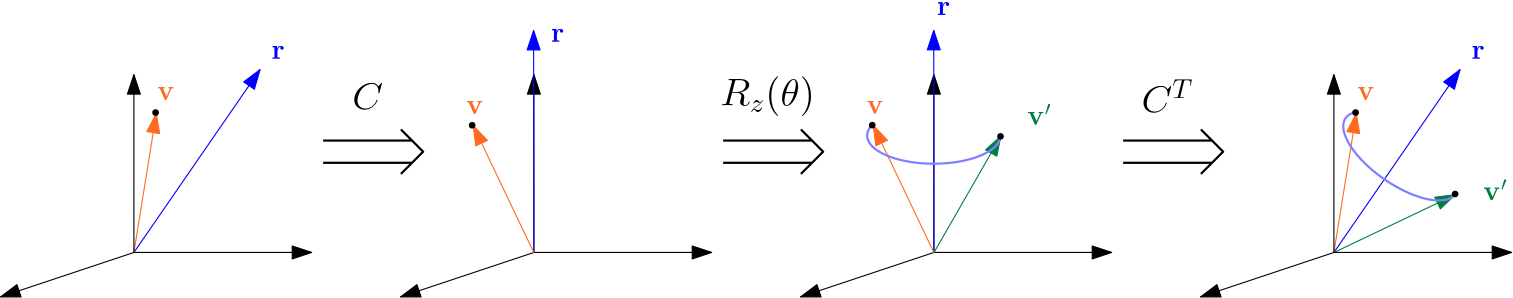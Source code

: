 <?xml version="1.0"?>
<!DOCTYPE ipe SYSTEM "ipe.dtd">
<ipe version="70218" creator="Ipe 7.2.28">
<info created="D:20251022184044" modified="D:20251022184300"/>
<ipestyle name="basic">
<symbol name="arrow/arc(spx)">
<path stroke="sym-stroke" fill="sym-stroke" pen="sym-pen">
0 0 m
-1 0.333 l
-1 -0.333 l
h
</path>
</symbol>
<symbol name="arrow/farc(spx)">
<path stroke="sym-stroke" fill="white" pen="sym-pen">
0 0 m
-1 0.333 l
-1 -0.333 l
h
</path>
</symbol>
<symbol name="arrow/ptarc(spx)">
<path stroke="sym-stroke" fill="sym-stroke" pen="sym-pen">
0 0 m
-1 0.333 l
-0.8 0 l
-1 -0.333 l
h
</path>
</symbol>
<symbol name="arrow/fptarc(spx)">
<path stroke="sym-stroke" fill="white" pen="sym-pen">
0 0 m
-1 0.333 l
-0.8 0 l
-1 -0.333 l
h
</path>
</symbol>
<symbol name="mark/circle(sx)" transformations="translations">
<path fill="sym-stroke">
0.6 0 0 0.6 0 0 e
0.4 0 0 0.4 0 0 e
</path>
</symbol>
<symbol name="mark/disk(sx)" transformations="translations">
<path fill="sym-stroke">
0.6 0 0 0.6 0 0 e
</path>
</symbol>
<symbol name="mark/fdisk(sfx)" transformations="translations">
<group>
<path fill="sym-fill">
0.5 0 0 0.5 0 0 e
</path>
<path fill="sym-stroke" fillrule="eofill">
0.6 0 0 0.6 0 0 e
0.4 0 0 0.4 0 0 e
</path>
</group>
</symbol>
<symbol name="mark/box(sx)" transformations="translations">
<path fill="sym-stroke" fillrule="eofill">
-0.6 -0.6 m
0.6 -0.6 l
0.6 0.6 l
-0.6 0.6 l
h
-0.4 -0.4 m
0.4 -0.4 l
0.4 0.4 l
-0.4 0.4 l
h
</path>
</symbol>
<symbol name="mark/square(sx)" transformations="translations">
<path fill="sym-stroke">
-0.6 -0.6 m
0.6 -0.6 l
0.6 0.6 l
-0.6 0.6 l
h
</path>
</symbol>
<symbol name="mark/fsquare(sfx)" transformations="translations">
<group>
<path fill="sym-fill">
-0.5 -0.5 m
0.5 -0.5 l
0.5 0.5 l
-0.5 0.5 l
h
</path>
<path fill="sym-stroke" fillrule="eofill">
-0.6 -0.6 m
0.6 -0.6 l
0.6 0.6 l
-0.6 0.6 l
h
-0.4 -0.4 m
0.4 -0.4 l
0.4 0.4 l
-0.4 0.4 l
h
</path>
</group>
</symbol>
<symbol name="mark/cross(sx)" transformations="translations">
<group>
<path fill="sym-stroke">
-0.43 -0.57 m
0.57 0.43 l
0.43 0.57 l
-0.57 -0.43 l
h
</path>
<path fill="sym-stroke">
-0.43 0.57 m
0.57 -0.43 l
0.43 -0.57 l
-0.57 0.43 l
h
</path>
</group>
</symbol>
<symbol name="arrow/fnormal(spx)">
<path stroke="sym-stroke" fill="white" pen="sym-pen">
0 0 m
-1 0.333 l
-1 -0.333 l
h
</path>
</symbol>
<symbol name="arrow/pointed(spx)">
<path stroke="sym-stroke" fill="sym-stroke" pen="sym-pen">
0 0 m
-1 0.333 l
-0.8 0 l
-1 -0.333 l
h
</path>
</symbol>
<symbol name="arrow/fpointed(spx)">
<path stroke="sym-stroke" fill="white" pen="sym-pen">
0 0 m
-1 0.333 l
-0.8 0 l
-1 -0.333 l
h
</path>
</symbol>
<symbol name="arrow/linear(spx)">
<path stroke="sym-stroke" pen="sym-pen">
-1 0.333 m
0 0 l
-1 -0.333 l
</path>
</symbol>
<symbol name="arrow/fdouble(spx)">
<path stroke="sym-stroke" fill="white" pen="sym-pen">
0 0 m
-1 0.333 l
-1 -0.333 l
h
-1 0 m
-2 0.333 l
-2 -0.333 l
h
</path>
</symbol>
<symbol name="arrow/double(spx)">
<path stroke="sym-stroke" fill="sym-stroke" pen="sym-pen">
0 0 m
-1 0.333 l
-1 -0.333 l
h
-1 0 m
-2 0.333 l
-2 -0.333 l
h
</path>
</symbol>
<symbol name="arrow/mid-normal(spx)">
<path stroke="sym-stroke" fill="sym-stroke" pen="sym-pen">
0.5 0 m
-0.5 0.333 l
-0.5 -0.333 l
h
</path>
</symbol>
<symbol name="arrow/mid-fnormal(spx)">
<path stroke="sym-stroke" fill="white" pen="sym-pen">
0.5 0 m
-0.5 0.333 l
-0.5 -0.333 l
h
</path>
</symbol>
<symbol name="arrow/mid-pointed(spx)">
<path stroke="sym-stroke" fill="sym-stroke" pen="sym-pen">
0.5 0 m
-0.5 0.333 l
-0.3 0 l
-0.5 -0.333 l
h
</path>
</symbol>
<symbol name="arrow/mid-fpointed(spx)">
<path stroke="sym-stroke" fill="white" pen="sym-pen">
0.5 0 m
-0.5 0.333 l
-0.3 0 l
-0.5 -0.333 l
h
</path>
</symbol>
<symbol name="arrow/mid-double(spx)">
<path stroke="sym-stroke" fill="sym-stroke" pen="sym-pen">
1 0 m
0 0.333 l
0 -0.333 l
h
0 0 m
-1 0.333 l
-1 -0.333 l
h
</path>
</symbol>
<symbol name="arrow/mid-fdouble(spx)">
<path stroke="sym-stroke" fill="white" pen="sym-pen">
1 0 m
0 0.333 l
0 -0.333 l
h
0 0 m
-1 0.333 l
-1 -0.333 l
h
</path>
</symbol>
<anglesize name="22.5 deg" value="22.5"/>
<anglesize name="30 deg" value="30"/>
<anglesize name="45 deg" value="45"/>
<anglesize name="60 deg" value="60"/>
<anglesize name="90 deg" value="90"/>
<arrowsize name="large" value="10"/>
<arrowsize name="small" value="5"/>
<arrowsize name="tiny" value="3"/>
<color name="blue" value="0 0 1"/>
<color name="brown" value="0.647 0.165 0.165"/>
<color name="darkblue" value="0 0 0.545"/>
<color name="darkcyan" value="0 0.545 0.545"/>
<color name="darkgray" value="0.663"/>
<color name="darkgreen" value="0 0.392 0"/>
<color name="darkmagenta" value="0.545 0 0.545"/>
<color name="darkorange" value="1 0.549 0"/>
<color name="darkred" value="0.545 0 0"/>
<color name="gold" value="1 0.843 0"/>
<color name="gray" value="0.745"/>
<color name="green" value="0 1 0"/>
<color name="lightblue" value="0.678 0.847 0.902"/>
<color name="lightcyan" value="0.878 1 1"/>
<color name="lightgray" value="0.827"/>
<color name="lightgreen" value="0.565 0.933 0.565"/>
<color name="lightyellow" value="1 1 0.878"/>
<color name="navy" value="0 0 0.502"/>
<color name="orange" value="1 0.647 0"/>
<color name="pink" value="1 0.753 0.796"/>
<color name="purple" value="0.627 0.125 0.941"/>
<color name="red" value="1 0 0"/>
<color name="seagreen" value="0.18 0.545 0.341"/>
<color name="turquoise" value="0.251 0.878 0.816"/>
<color name="violet" value="0.933 0.51 0.933"/>
<color name="yellow" value="1 1 0"/>
<dashstyle name="dash dot dotted" value="[4 2 1 2 1 2] 0"/>
<dashstyle name="dash dotted" value="[4 2 1 2] 0"/>
<dashstyle name="dashed" value="[4] 0"/>
<dashstyle name="dotted" value="[1 3] 0"/>
<gridsize name="10 pts (~3.5 mm)" value="10"/>
<gridsize name="14 pts (~5 mm)" value="14"/>
<gridsize name="16 pts (~6 mm)" value="16"/>
<gridsize name="20 pts (~7 mm)" value="20"/>
<gridsize name="28 pts (~10 mm)" value="28"/>
<gridsize name="32 pts (~12 mm)" value="32"/>
<gridsize name="4 pts" value="4"/>
<gridsize name="56 pts (~20 mm)" value="56"/>
<gridsize name="8 pts (~3 mm)" value="8"/>
<opacity name="10%" value="0.1"/>
<opacity name="30%" value="0.3"/>
<opacity name="50%" value="0.5"/>
<opacity name="75%" value="0.75"/>
<pen name="fat" value="1.2"/>
<pen name="heavier" value="0.8"/>
<pen name="ultrafat" value="2"/>
<symbolsize name="large" value="5"/>
<symbolsize name="small" value="2"/>
<symbolsize name="tiny" value="1.1"/>
<textsize name="Huge" value="\Huge"/>
<textsize name="LARGE" value="\LARGE"/>
<textsize name="Large" value="\Large"/>
<textsize name="footnote" value="\footnotesize"/>
<textsize name="huge" value="\huge"/>
<textsize name="large" value="\large"/>
<textsize name="script" value="\scriptsize"/>
<textsize name="small" value="\small"/>
<textsize name="tiny" value="\tiny"/>
<textstyle name="center" begin="\begin{center}" end="\end{center}"/>
<textstyle name="item" begin="\begin{itemize}\item{}" end="\end{itemize}"/>
<textstyle name="itemize" begin="\begin{itemize}" end="\end{itemize}"/>
<tiling name="falling" angle="-60" step="4" width="1"/>
<tiling name="rising" angle="30" step="4" width="1"/>
</ipestyle>
<page>
<layer name="alpha"/>
<view layers="alpha" active="alpha"/>
<path layer="alpha" matrix="0.567818 0.823154 -0.823154 0.567818 467.672 63.4067" stroke="0 0 1" arrow="normal/normal">
256 672 m
336 672 l
</path>
<text matrix="0.567818 0.823154 -0.823154 0.567818 467.672 63.4067" transformations="translations" pos="341.517 670.854" stroke="0 0 1" type="label" width="4.718" height="4.428" depth="0" valign="baseline" style="math">\mathbf r</text>
<text matrix="0.567818 0.823154 -0.823154 0.567818 466.995 60.3159" transformations="translations" pos="308.904 697.476" stroke="1 0.416 0.133" type="label" width="6.206" height="4.428" depth="0" valign="baseline" style="math">\mathbf v</text>
<path matrix="0.567818 0.823154 -0.823154 0.567818 467.672 63.4067" stroke="1 0.416 0.133" arrow="normal/normal">
256 672 m
301.802 693.788 l
</path>
<use matrix="0.567818 0.823154 -0.823154 0.567818 467.671 63.407" name="mark/disk(sx)" pos="301.909 694.178" size="small"/>
<path matrix="1 0 0 1 -132.125 -16.277" stroke="0" arrow="normal/normal">
192 672 m
192 736 l
</path>
<path matrix="1 0 0 1 -132.125 -16.277" stroke="0" arrow="normal/normal">
192 672 m
256 672 l
</path>
<path matrix="1 0 0 1 -132.125 -16.277" stroke="0" arrow="normal/normal">
192 672 m
144 656 l
</path>
<path matrix="1 0 0 1 11.875 -16.277" stroke="0" arrow="normal/normal">
192 672 m
192 736 l
</path>
<path matrix="1 0 0 1 11.875 -16.277" stroke="0" arrow="normal/normal">
192 672 m
256 672 l
</path>
<path matrix="1 0 0 1 11.875 -16.277" stroke="0" arrow="normal/normal">
192 672 m
144 656 l
</path>
<path matrix="1 0 0 1 155.875 -16.277" stroke="0" arrow="normal/normal">
192 672 m
192 736 l
</path>
<path matrix="1 0 0 1 155.875 -16.277" stroke="0" arrow="normal/normal">
192 672 m
256 672 l
</path>
<path matrix="1 0 0 1 155.875 -16.277" stroke="0" arrow="normal/normal">
192 672 m
144 656 l
</path>
<path matrix="0.567818 0.823154 -0.823154 0.567818 899.672 63.4067" stroke="0 0 1" arrow="normal/normal">
256 672 m
336 672 l
</path>
<text matrix="0.567818 0.823154 -0.823154 0.567818 899.672 63.4067" transformations="translations" pos="341.517 670.854" stroke="0 0 1" type="label" width="4.718" height="4.428" depth="0" valign="baseline" style="math">\mathbf r</text>
<text matrix="0.567818 0.823154 -0.823154 0.567818 898.995 60.3159" transformations="translations" pos="308.904 697.476" stroke="1 0.416 0.133" type="label" width="6.206" height="4.428" depth="0" valign="baseline" style="math">\mathbf v</text>
<text matrix="0.567818 0.823154 -0.823154 0.567818 944.391 24.1505" transformations="translations" pos="308.904 697.476" stroke="0 0.502 0.251" type="label" width="9.001" height="7.49" depth="0" valign="baseline" style="math">\mathbf v &apos;</text>
<path matrix="0.567818 0.823154 -0.823154 0.567818 899.672 63.4067" stroke="1 0.416 0.133" arrow="normal/normal">
256 672 m
301.802 693.788 l
</path>
<path matrix="0.567818 0.823154 -0.823154 0.567818 899.672 63.4067" stroke="0 0.502 0.251" arrow="normal/normal">
256 672 m
297.908 647.886 l
</path>
<path matrix="0.240858 0.349166 -0.823154 0.567818 998.654 206.899" stroke="0.502 0.502 1" pen="heavier">
292 648 m
24 0 0 -24 292 672 302.733 693.466 a
</path>
<use matrix="0.567818 0.823154 -0.823154 0.567818 899.671 63.407" name="mark/disk(sx)" pos="301.909 694.178" size="small"/>
<use matrix="0.567818 0.823154 -0.823154 0.567818 899.671 63.407" name="mark/disk(sx)" pos="298.108 648.028" size="small"/>
<path matrix="1 0 0 1 299.875 -16.277" stroke="0" arrow="normal/normal">
192 672 m
192 736 l
</path>
<path matrix="1 0 0 1 299.875 -16.277" stroke="0" arrow="normal/normal">
192 672 m
256 672 l
</path>
<path matrix="1 0 0 1 299.875 -16.277" stroke="0" arrow="normal/normal">
192 672 m
144 656 l
</path>
<path matrix="-0.00113543 0.999999 -0.999999 -0.00113543 876.159 400.397" stroke="0 0 1" arrow="normal/normal">
256 672 m
336 672 l
</path>
<text matrix="0.432383 0.90169 -0.90169 0.432383 667.235 133.561" transformations="translations" pos="341.517 670.854" stroke="0 0 1" type="label" width="4.718" height="4.428" depth="0" valign="baseline" style="math">\mathbf r</text>
<text matrix="-0.00113543 0.999999 -0.999999 -0.00113543 877.36 397.471" transformations="translations" pos="308.904 697.476" stroke="1 0.416 0.133" type="label" width="6.206" height="4.428" depth="0" valign="baseline" style="math">\mathbf v</text>
<path matrix="-0.00113543 0.999999 -0.999999 -0.00113543 876.159 400.397" stroke="1 0.416 0.133" arrow="normal/normal">
256 672 m
301.802 693.788 l
</path>
<use matrix="-0.00113543 0.999999 -0.999999 -0.00113543 876.158 400.397" name="mark/disk(sx)" pos="301.909 694.178" size="small"/>
<path matrix="-0.00088128 1 -1 -0.00088128 1020.12 400.251" stroke="0 0 1" arrow="normal/normal">
256 672 m
336 672 l
</path>
<text matrix="-0.00088128 1 -1 -0.00088128 1020.12 400.251" transformations="translations" pos="341.517 670.854" stroke="0 0 1" type="label" width="4.718" height="4.428" depth="0" valign="baseline" style="math">\mathbf r</text>
<text matrix="-0.00088128 1 -1 -0.00088128 1021.32 397.324" transformations="translations" pos="308.904 697.476" stroke="1 0.416 0.133" type="label" width="6.206" height="4.428" depth="0" valign="baseline" style="math">\mathbf v</text>
<text matrix="-0.00088128 1 -1 -0.00088128 1079.23 393.382" transformations="translations" pos="308.904 697.476" stroke="0 0.502 0.251" type="label" width="9.001" height="7.49" depth="0" valign="baseline" style="math">\mathbf v &apos;</text>
<path matrix="-0.00088128 1 -1 -0.00088128 1020.12 400.251" stroke="1 0.416 0.133" arrow="normal/normal">
256 672 m
301.802 693.788 l
</path>
<path matrix="-0.00088128 1 -1 -0.00088128 1020.12 400.251" stroke="0 0.502 0.251" arrow="normal/normal">
256 672 m
297.908 647.886 l
</path>
<path matrix="-0.00037334 0.424181 -1 -0.00088128 1019.97 574.571" stroke="0.502 0.502 1" pen="heavier">
292 648 m
24 0 0 -24 292 672 302.733 693.466 a
</path>
<use matrix="-0.00088128 1 -1 -0.00088128 1020.12 400.251" name="mark/disk(sx)" pos="301.909 694.178" size="small"/>
<use matrix="0.567818 0.823154 -0.823154 0.567818 736.012 84.1584" name="mark/disk(sx)" pos="298.108 648.028" size="small"/>
<path stroke="0" pen="heavier">
128 688 m
160 688 l
128 696 m
160 696 l
156 700 m
164 692 l
156 684 l
</path>
<path matrix="1 0 0 1 144 0" stroke="0" pen="heavier">
128 688 m
160 688 l
128 696 m
160 696 l
156 700 m
164 692 l
156 684 l
</path>
<path matrix="1 0 0 1 288 0" stroke="0" pen="heavier">
128 688 m
160 688 l
128 696 m
160 696 l
156 700 m
164 692 l
156 684 l
</path>
<text matrix="1 0 0 1 0 4" transformations="translations" pos="144 708" stroke="0" type="label" width="11.08" height="9.803" depth="0" halign="center" valign="center" size="Large" style="math">C</text>
<text matrix="1 0 0 1 144 4" transformations="translations" pos="144 708" stroke="0" type="label" width="34.123" height="10.756" depth="3.59" halign="center" valign="center" size="Large" style="math">R_z(\theta)</text>
<text matrix="1 0 0 1 288 4" transformations="translations" pos="144 708" stroke="0" type="label" width="18.784" height="12.014" depth="0" halign="center" valign="center" size="Large" style="math">C^T</text>
</page>
</ipe>
